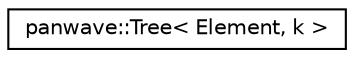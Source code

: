 digraph "Graphical Class Hierarchy"
{
  edge [fontname="Helvetica",fontsize="10",labelfontname="Helvetica",labelfontsize="10"];
  node [fontname="Helvetica",fontsize="10",shape=record];
  rankdir="LR";
  Node0 [label="panwave::Tree\< Element, k \>",height=0.2,width=0.4,color="black", fillcolor="white", style="filled",URL="$classpanwave_1_1Tree.html"];
}

